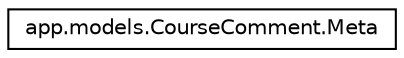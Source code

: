 digraph "Graphical Class Hierarchy"
{
 // LATEX_PDF_SIZE
  edge [fontname="Helvetica",fontsize="10",labelfontname="Helvetica",labelfontsize="10"];
  node [fontname="Helvetica",fontsize="10",shape=record];
  rankdir="LR";
  Node0 [label="app.models.CourseComment.Meta",height=0.2,width=0.4,color="black", fillcolor="white", style="filled",URL="$classapp_1_1models_1_1CourseComment_1_1Meta.html",tooltip=" "];
}
